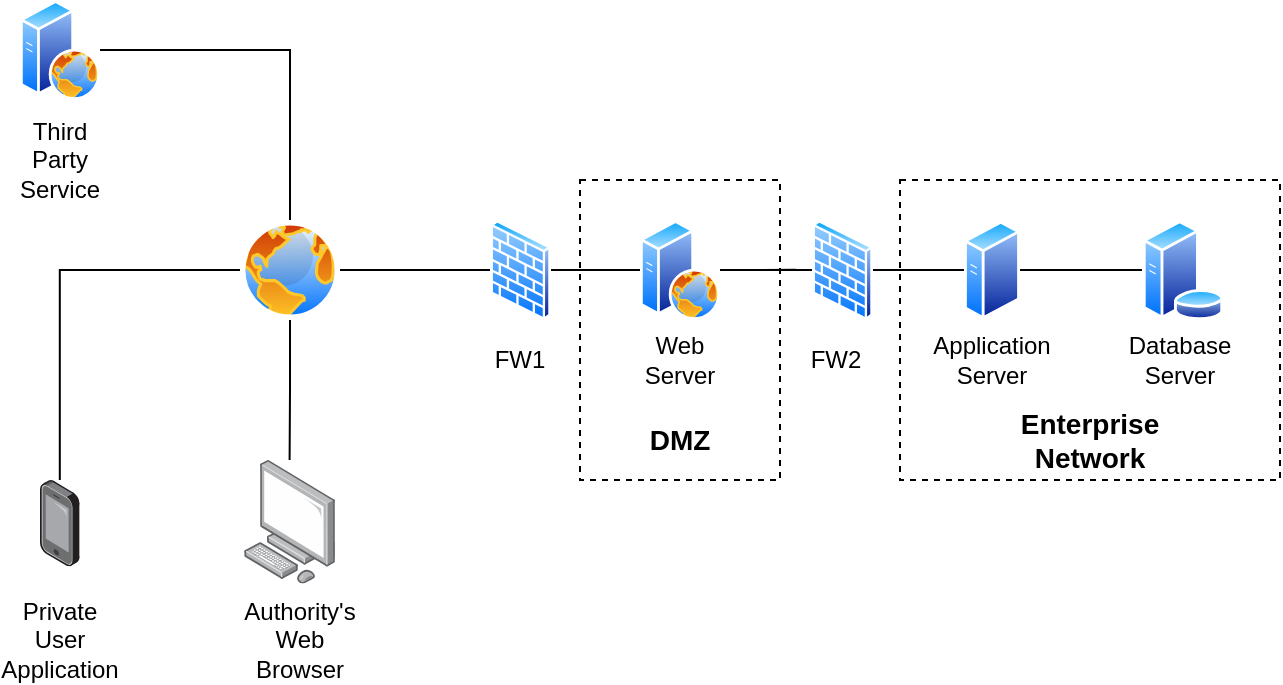 <mxfile version="12.2.2" type="device" pages="1"><diagram id="gjC6moo9nGjmNwiC_3vq" name="Page-1"><mxGraphModel dx="1010" dy="579" grid="1" gridSize="10" guides="1" tooltips="1" connect="1" arrows="1" fold="1" page="1" pageScale="1" pageWidth="827" pageHeight="1169" math="0" shadow="0"><root><mxCell id="0"/><mxCell id="1" parent="0"/><mxCell id="Ekrxy0GXifWQExk4yUs9-3" value="" style="rounded=0;whiteSpace=wrap;html=1;dashed=1;" vertex="1" parent="1"><mxGeometry x="500" y="150" width="190" height="150" as="geometry"/></mxCell><mxCell id="Ekrxy0GXifWQExk4yUs9-1" value="" style="rounded=0;whiteSpace=wrap;html=1;dashed=1;" vertex="1" parent="1"><mxGeometry x="340" y="150" width="100" height="150" as="geometry"/></mxCell><mxCell id="m9S8pzjC1xBoiA9V97Eb-8" value="" style="aspect=fixed;perimeter=ellipsePerimeter;html=1;align=center;shadow=0;dashed=0;spacingTop=3;image;image=img/lib/active_directory/web_server.svg;" parent="1" vertex="1"><mxGeometry x="370" y="170" width="40" height="50" as="geometry"/></mxCell><mxCell id="m9S8pzjC1xBoiA9V97Eb-17" value="" style="edgeStyle=orthogonalEdgeStyle;rounded=0;orthogonalLoop=1;jettySize=auto;html=1;endArrow=none;endFill=0;" parent="1" source="m9S8pzjC1xBoiA9V97Eb-8" target="m9S8pzjC1xBoiA9V97Eb-64" edge="1"><mxGeometry relative="1" as="geometry"><mxPoint x="369.5" y="194.397" as="sourcePoint"/><mxPoint x="330" y="194.397" as="targetPoint"/></mxGeometry></mxCell><mxCell id="m9S8pzjC1xBoiA9V97Eb-20" value="" style="edgeStyle=orthogonalEdgeStyle;rounded=0;orthogonalLoop=1;jettySize=auto;html=1;endArrow=none;endFill=0;" parent="1" source="m9S8pzjC1xBoiA9V97Eb-8" edge="1"><mxGeometry relative="1" as="geometry"><mxPoint x="411" y="208.5" as="sourcePoint"/><mxPoint x="448" y="194.897" as="targetPoint"/></mxGeometry></mxCell><mxCell id="m9S8pzjC1xBoiA9V97Eb-28" value="" style="points=[];aspect=fixed;html=1;align=center;shadow=0;dashed=0;image;image=img/lib/allied_telesis/computer_and_terminals/Smartphone.svg;" parent="1" vertex="1"><mxGeometry x="70" y="300" width="19.8" height="43.2" as="geometry"/></mxCell><mxCell id="m9S8pzjC1xBoiA9V97Eb-31" value="" style="aspect=fixed;perimeter=ellipsePerimeter;html=1;align=center;shadow=0;dashed=0;spacingTop=3;image;image=img/lib/active_directory/generic_server.svg;" parent="1" vertex="1"><mxGeometry x="532" y="170" width="28.0" height="50" as="geometry"/></mxCell><mxCell id="m9S8pzjC1xBoiA9V97Eb-34" value="" style="edgeStyle=orthogonalEdgeStyle;rounded=0;orthogonalLoop=1;jettySize=auto;html=1;endArrow=none;endFill=0;" parent="1" source="m9S8pzjC1xBoiA9V97Eb-65" target="m9S8pzjC1xBoiA9V97Eb-31" edge="1"><mxGeometry relative="1" as="geometry"><mxPoint x="488" y="194.897" as="sourcePoint"/><mxPoint x="571.5" y="195" as="targetPoint"/></mxGeometry></mxCell><mxCell id="m9S8pzjC1xBoiA9V97Eb-37" value="" style="aspect=fixed;perimeter=ellipsePerimeter;html=1;align=center;shadow=0;dashed=0;spacingTop=3;image;image=img/lib/active_directory/database_server.svg;" parent="1" vertex="1"><mxGeometry x="621" y="170" width="41" height="50" as="geometry"/></mxCell><mxCell id="m9S8pzjC1xBoiA9V97Eb-38" value="" style="edgeStyle=orthogonalEdgeStyle;rounded=0;orthogonalLoop=1;jettySize=auto;html=1;endArrow=none;endFill=0;" parent="1" source="m9S8pzjC1xBoiA9V97Eb-31" target="m9S8pzjC1xBoiA9V97Eb-37" edge="1"><mxGeometry relative="1" as="geometry"><mxPoint x="559.999" y="194.724" as="sourcePoint"/><mxPoint x="640" y="195" as="targetPoint"/></mxGeometry></mxCell><mxCell id="m9S8pzjC1xBoiA9V97Eb-52" value="" style="edgeStyle=orthogonalEdgeStyle;rounded=0;orthogonalLoop=1;jettySize=auto;html=1;endArrow=none;endFill=0;" parent="1" source="m9S8pzjC1xBoiA9V97Eb-44" target="m9S8pzjC1xBoiA9V97Eb-28" edge="1"><mxGeometry relative="1" as="geometry"/></mxCell><mxCell id="m9S8pzjC1xBoiA9V97Eb-44" value="" style="aspect=fixed;perimeter=ellipsePerimeter;html=1;align=center;shadow=0;dashed=0;spacingTop=3;image;image=img/lib/active_directory/internet_globe.svg;" parent="1" vertex="1"><mxGeometry x="170" y="170" width="50" height="50" as="geometry"/></mxCell><mxCell id="m9S8pzjC1xBoiA9V97Eb-39" value="" style="points=[];aspect=fixed;html=1;align=center;shadow=0;dashed=0;image;image=img/lib/allied_telesis/computer_and_terminals/Personal_Computer.svg;" parent="1" vertex="1"><mxGeometry x="172" y="290" width="45.6" height="61.8" as="geometry"/></mxCell><mxCell id="m9S8pzjC1xBoiA9V97Eb-47" value="" style="edgeStyle=orthogonalEdgeStyle;rounded=0;orthogonalLoop=1;jettySize=auto;html=1;endArrow=none;endFill=0;" parent="1" source="m9S8pzjC1xBoiA9V97Eb-44" target="m9S8pzjC1xBoiA9V97Eb-39" edge="1"><mxGeometry relative="1" as="geometry"><mxPoint x="195.0" y="220" as="sourcePoint"/><mxPoint x="195.0" y="300.0" as="targetPoint"/></mxGeometry></mxCell><mxCell id="m9S8pzjC1xBoiA9V97Eb-59" value="" style="edgeStyle=orthogonalEdgeStyle;rounded=0;orthogonalLoop=1;jettySize=auto;html=1;endArrow=none;endFill=0;" parent="1" source="m9S8pzjC1xBoiA9V97Eb-41" target="m9S8pzjC1xBoiA9V97Eb-44" edge="1"><mxGeometry relative="1" as="geometry"/></mxCell><mxCell id="m9S8pzjC1xBoiA9V97Eb-41" value="" style="aspect=fixed;perimeter=ellipsePerimeter;html=1;align=center;shadow=0;dashed=0;spacingTop=3;image;image=img/lib/active_directory/web_server.svg;" parent="1" vertex="1"><mxGeometry x="60" y="60" width="40" height="50" as="geometry"/></mxCell><mxCell id="m9S8pzjC1xBoiA9V97Eb-53" value="Web Server" style="text;html=1;strokeColor=none;fillColor=none;align=center;verticalAlign=middle;whiteSpace=wrap;rounded=0;" parent="1" vertex="1"><mxGeometry x="370" y="230" width="40" height="20" as="geometry"/></mxCell><mxCell id="m9S8pzjC1xBoiA9V97Eb-54" value="Application&lt;br&gt;Server" style="text;html=1;strokeColor=none;fillColor=none;align=center;verticalAlign=middle;whiteSpace=wrap;rounded=0;" parent="1" vertex="1"><mxGeometry x="526" y="230" width="40" height="20" as="geometry"/></mxCell><mxCell id="m9S8pzjC1xBoiA9V97Eb-56" value="Database&lt;br&gt;Server" style="text;html=1;strokeColor=none;fillColor=none;align=center;verticalAlign=middle;whiteSpace=wrap;rounded=0;" parent="1" vertex="1"><mxGeometry x="620" y="230" width="40" height="20" as="geometry"/></mxCell><mxCell id="m9S8pzjC1xBoiA9V97Eb-57" value="FW2" style="text;html=1;strokeColor=none;fillColor=none;align=center;verticalAlign=middle;whiteSpace=wrap;rounded=0;" parent="1" vertex="1"><mxGeometry x="448" y="230" width="40" height="20" as="geometry"/></mxCell><mxCell id="m9S8pzjC1xBoiA9V97Eb-58" value="FW1" style="text;html=1;strokeColor=none;fillColor=none;align=center;verticalAlign=middle;whiteSpace=wrap;rounded=0;" parent="1" vertex="1"><mxGeometry x="290" y="230" width="40" height="20" as="geometry"/></mxCell><mxCell id="m9S8pzjC1xBoiA9V97Eb-60" value="Private User&lt;br&gt;Application" style="text;html=1;strokeColor=none;fillColor=none;align=center;verticalAlign=middle;whiteSpace=wrap;rounded=0;" parent="1" vertex="1"><mxGeometry x="60" y="370" width="40" height="20" as="geometry"/></mxCell><mxCell id="m9S8pzjC1xBoiA9V97Eb-61" value="Authority's&lt;br&gt;Web Browser" style="text;html=1;strokeColor=none;fillColor=none;align=center;verticalAlign=middle;whiteSpace=wrap;rounded=0;" parent="1" vertex="1"><mxGeometry x="180" y="370" width="40" height="20" as="geometry"/></mxCell><mxCell id="m9S8pzjC1xBoiA9V97Eb-62" value="Third Party&lt;br&gt;Service" style="text;html=1;strokeColor=none;fillColor=none;align=center;verticalAlign=middle;whiteSpace=wrap;rounded=0;" parent="1" vertex="1"><mxGeometry x="60" y="130" width="40" height="20" as="geometry"/></mxCell><mxCell id="m9S8pzjC1xBoiA9V97Eb-68" value="" style="edgeStyle=orthogonalEdgeStyle;rounded=0;orthogonalLoop=1;jettySize=auto;html=1;endArrow=none;endFill=0;" parent="1" source="m9S8pzjC1xBoiA9V97Eb-64" target="m9S8pzjC1xBoiA9V97Eb-44" edge="1"><mxGeometry relative="1" as="geometry"/></mxCell><mxCell id="m9S8pzjC1xBoiA9V97Eb-64" value="" style="aspect=fixed;perimeter=ellipsePerimeter;html=1;align=center;shadow=0;dashed=0;spacingTop=3;image;image=img/lib/active_directory/firewall.svg;" parent="1" vertex="1"><mxGeometry x="295" y="170" width="30.5" height="50" as="geometry"/></mxCell><mxCell id="m9S8pzjC1xBoiA9V97Eb-66" value="" style="edgeStyle=orthogonalEdgeStyle;rounded=0;orthogonalLoop=1;jettySize=auto;html=1;endArrow=none;endFill=0;exitX=0;exitY=0.5;exitDx=0;exitDy=0;" parent="1" source="m9S8pzjC1xBoiA9V97Eb-65" target="m9S8pzjC1xBoiA9V97Eb-8" edge="1"><mxGeometry relative="1" as="geometry"/></mxCell><mxCell id="m9S8pzjC1xBoiA9V97Eb-65" value="" style="aspect=fixed;perimeter=ellipsePerimeter;html=1;align=center;shadow=0;dashed=0;spacingTop=3;image;image=img/lib/active_directory/firewall.svg;" parent="1" vertex="1"><mxGeometry x="456" y="170" width="30.5" height="50" as="geometry"/></mxCell><mxCell id="Ekrxy0GXifWQExk4yUs9-2" value="&lt;font style=&quot;font-size: 14px&quot;&gt;&lt;b&gt;DMZ&lt;/b&gt;&lt;/font&gt;" style="text;html=1;strokeColor=none;fillColor=none;align=center;verticalAlign=middle;whiteSpace=wrap;rounded=0;" vertex="1" parent="1"><mxGeometry x="370" y="270" width="40" height="20" as="geometry"/></mxCell><mxCell id="Ekrxy0GXifWQExk4yUs9-4" value="&lt;span style=&quot;font-size: 14px&quot;&gt;&lt;b&gt;Enterprise Network&lt;/b&gt;&lt;/span&gt;" style="text;html=1;strokeColor=none;fillColor=none;align=center;verticalAlign=middle;whiteSpace=wrap;rounded=0;" vertex="1" parent="1"><mxGeometry x="575" y="270" width="40" height="20" as="geometry"/></mxCell></root></mxGraphModel></diagram></mxfile>